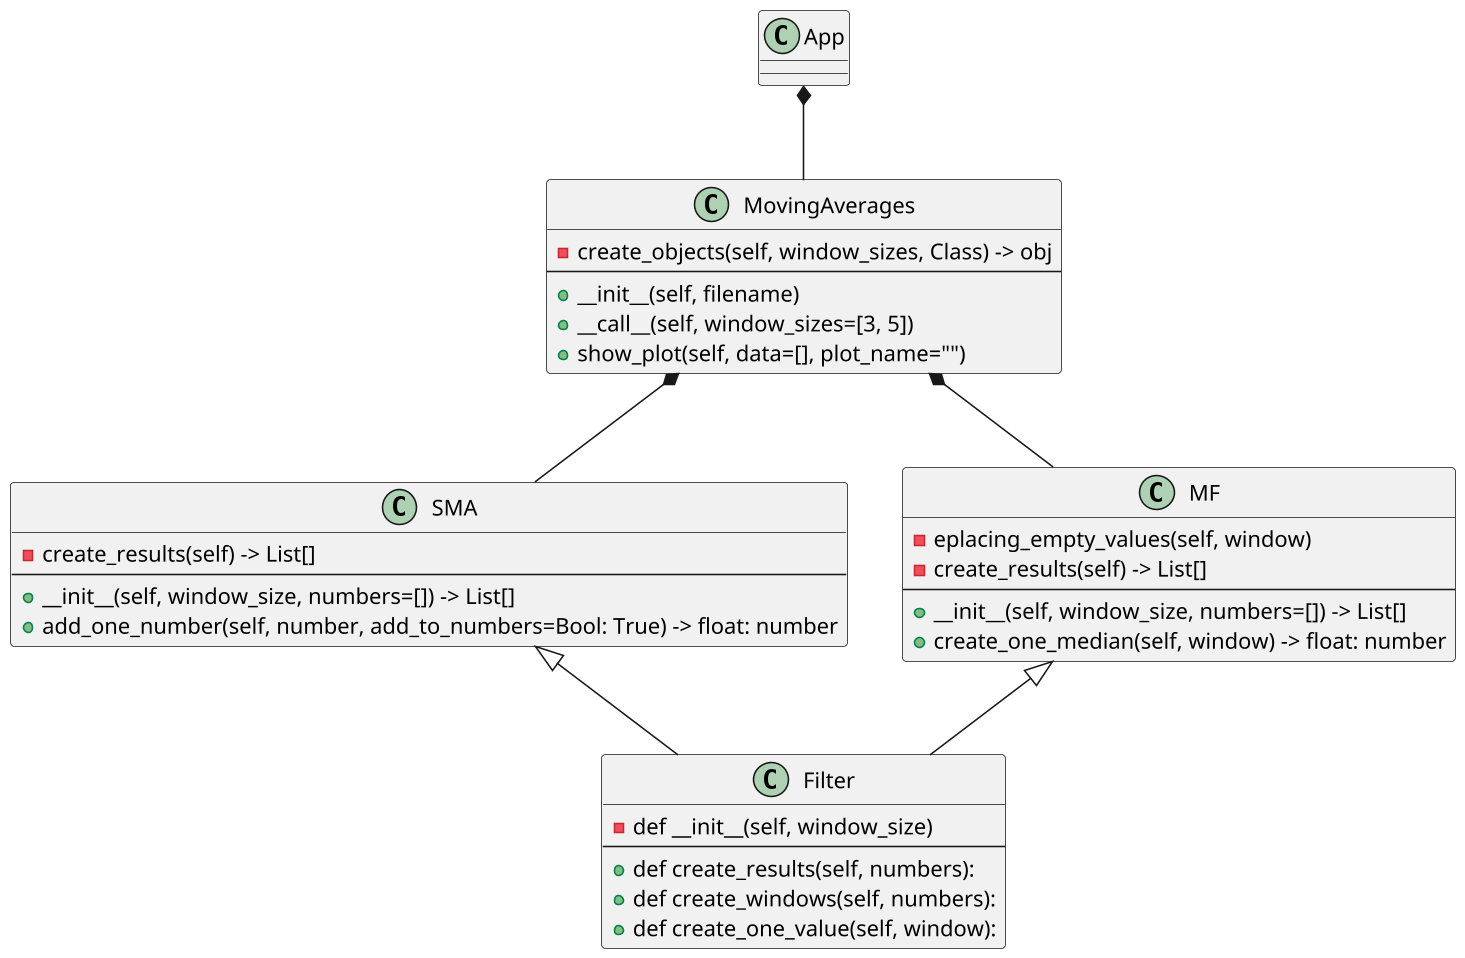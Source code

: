 @startuml

skinparam dpi 150

class Filter{
-def __init__(self, window_size)
---
+def create_results(self, numbers):
+def create_windows(self, numbers):
+def create_one_value(self, window):
}

class SMA{
-create_results(self) -> List[]
---
+__init__(self, window_size, numbers=[]) -> List[]
+add_one_number(self, number, add_to_numbers=Bool: True) -> float: number
}

class MF{
-eplacing_empty_values(self, window)
-create_results(self) -> List[]
---
+__init__(self, window_size, numbers=[]) -> List[]
+create_one_median(self, window) -> float: number
}

class MovingAverages{
-create_objects(self, window_sizes, Class) -> obj
---
+__init__(self, filename)
+__call__(self, window_sizes=[3, 5])
+show_plot(self, data=[], plot_name="")
}

class App{}

SMA <|-- Filter
MF <|-- Filter

MovingAverages *-- SMA
MovingAverages *-- MF

App *-- MovingAverages 
@enduml